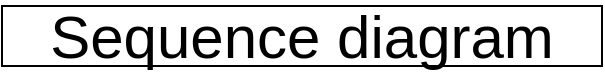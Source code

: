 <mxfile version="23.1.8" type="github">
  <diagram name="Page-1" id="sUV660QRLb9GWtnvWiSY">
    <mxGraphModel dx="1016" dy="680" grid="1" gridSize="10" guides="1" tooltips="1" connect="1" arrows="1" fold="1" page="1" pageScale="1" pageWidth="1654" pageHeight="1169" math="0" shadow="0">
      <root>
        <mxCell id="0" />
        <mxCell id="1" parent="0" />
        <mxCell id="xEwWNTtIfGPYKrBFahtm-1" value="Sequence diagram" style="rounded=0;whiteSpace=wrap;html=1;fontSize=30;" vertex="1" parent="1">
          <mxGeometry x="400" y="70" width="300" height="30" as="geometry" />
        </mxCell>
      </root>
    </mxGraphModel>
  </diagram>
</mxfile>
